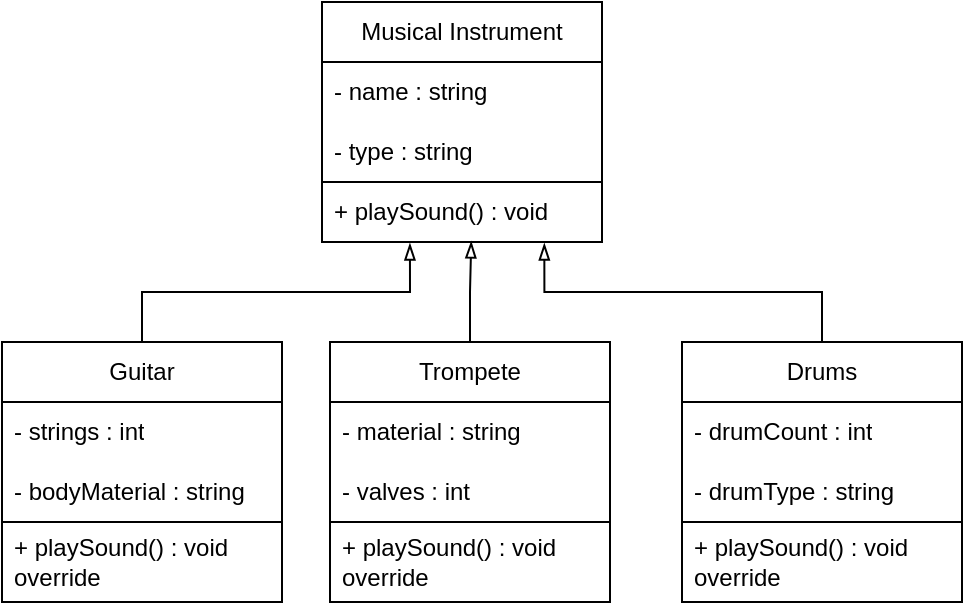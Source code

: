 <mxfile version="24.2.3" type="github">
  <diagram name="Страница — 1" id="Z4n8q5KFlGlHa1rpfWEA">
    <mxGraphModel dx="989" dy="539" grid="1" gridSize="10" guides="1" tooltips="1" connect="1" arrows="1" fold="1" page="1" pageScale="1" pageWidth="827" pageHeight="1169" math="0" shadow="0">
      <root>
        <mxCell id="0" />
        <mxCell id="1" parent="0" />
        <mxCell id="sONO3Z-8GahJpEAdaNop-1" value="Musical Instrument" style="swimlane;fontStyle=0;childLayout=stackLayout;horizontal=1;startSize=30;horizontalStack=0;resizeParent=1;resizeParentMax=0;resizeLast=0;collapsible=1;marginBottom=0;whiteSpace=wrap;html=1;" parent="1" vertex="1">
          <mxGeometry x="340" y="350" width="140" height="120" as="geometry" />
        </mxCell>
        <mxCell id="sONO3Z-8GahJpEAdaNop-2" value="- name : string&amp;nbsp;" style="text;strokeColor=none;fillColor=none;align=left;verticalAlign=middle;spacingLeft=4;spacingRight=4;overflow=hidden;points=[[0,0.5],[1,0.5]];portConstraint=eastwest;rotatable=0;whiteSpace=wrap;html=1;" parent="sONO3Z-8GahJpEAdaNop-1" vertex="1">
          <mxGeometry y="30" width="140" height="30" as="geometry" />
        </mxCell>
        <mxCell id="sONO3Z-8GahJpEAdaNop-3" value="- type : string" style="text;strokeColor=none;fillColor=none;align=left;verticalAlign=middle;spacingLeft=4;spacingRight=4;overflow=hidden;points=[[0,0.5],[1,0.5]];portConstraint=eastwest;rotatable=0;whiteSpace=wrap;html=1;" parent="sONO3Z-8GahJpEAdaNop-1" vertex="1">
          <mxGeometry y="60" width="140" height="30" as="geometry" />
        </mxCell>
        <mxCell id="sONO3Z-8GahJpEAdaNop-4" value="+ playSound() : void " style="text;strokeColor=default;fillColor=none;align=left;verticalAlign=middle;spacingLeft=4;spacingRight=4;overflow=hidden;points=[[0,0.5],[1,0.5]];portConstraint=eastwest;rotatable=0;whiteSpace=wrap;html=1;" parent="sONO3Z-8GahJpEAdaNop-1" vertex="1">
          <mxGeometry y="90" width="140" height="30" as="geometry" />
        </mxCell>
        <mxCell id="sONO3Z-8GahJpEAdaNop-5" value="  Guitar  " style="swimlane;fontStyle=0;childLayout=stackLayout;horizontal=1;startSize=30;horizontalStack=0;resizeParent=1;resizeParentMax=0;resizeLast=0;collapsible=1;marginBottom=0;whiteSpace=wrap;html=1;" parent="1" vertex="1">
          <mxGeometry x="180" y="520" width="140" height="130" as="geometry" />
        </mxCell>
        <mxCell id="sONO3Z-8GahJpEAdaNop-6" value="- strings : int  " style="text;strokeColor=none;fillColor=none;align=left;verticalAlign=middle;spacingLeft=4;spacingRight=4;overflow=hidden;points=[[0,0.5],[1,0.5]];portConstraint=eastwest;rotatable=0;whiteSpace=wrap;html=1;" parent="sONO3Z-8GahJpEAdaNop-5" vertex="1">
          <mxGeometry y="30" width="140" height="30" as="geometry" />
        </mxCell>
        <mxCell id="sONO3Z-8GahJpEAdaNop-19" value="- bodyMaterial : string " style="text;strokeColor=none;fillColor=none;align=left;verticalAlign=middle;spacingLeft=4;spacingRight=4;overflow=hidden;points=[[0,0.5],[1,0.5]];portConstraint=eastwest;rotatable=0;whiteSpace=wrap;html=1;" parent="sONO3Z-8GahJpEAdaNop-5" vertex="1">
          <mxGeometry y="60" width="140" height="30" as="geometry" />
        </mxCell>
        <mxCell id="sONO3Z-8GahJpEAdaNop-8" value="+ playSound() : void override " style="text;strokeColor=default;fillColor=none;align=left;verticalAlign=middle;spacingLeft=4;spacingRight=4;overflow=hidden;points=[[0,0.5],[1,0.5]];portConstraint=eastwest;rotatable=0;whiteSpace=wrap;html=1;" parent="sONO3Z-8GahJpEAdaNop-5" vertex="1">
          <mxGeometry y="90" width="140" height="40" as="geometry" />
        </mxCell>
        <mxCell id="sKspdDKGbOih_QtdrsEN-1" value="" style="edgeStyle=orthogonalEdgeStyle;rounded=0;orthogonalLoop=1;jettySize=auto;html=1;entryX=0.533;entryY=0.991;entryDx=0;entryDy=0;entryPerimeter=0;endArrow=blockThin;endFill=0;" edge="1" parent="1" source="sONO3Z-8GahJpEAdaNop-10" target="sONO3Z-8GahJpEAdaNop-4">
          <mxGeometry relative="1" as="geometry" />
        </mxCell>
        <mxCell id="sONO3Z-8GahJpEAdaNop-10" value="Trompete" style="swimlane;fontStyle=0;childLayout=stackLayout;horizontal=1;startSize=30;horizontalStack=0;resizeParent=1;resizeParentMax=0;resizeLast=0;collapsible=1;marginBottom=0;whiteSpace=wrap;html=1;" parent="1" vertex="1">
          <mxGeometry x="344" y="520" width="140" height="130" as="geometry" />
        </mxCell>
        <mxCell id="sONO3Z-8GahJpEAdaNop-11" value="- material : string " style="text;strokeColor=none;fillColor=none;align=left;verticalAlign=middle;spacingLeft=4;spacingRight=4;overflow=hidden;points=[[0,0.5],[1,0.5]];portConstraint=eastwest;rotatable=0;whiteSpace=wrap;html=1;" parent="sONO3Z-8GahJpEAdaNop-10" vertex="1">
          <mxGeometry y="30" width="140" height="30" as="geometry" />
        </mxCell>
        <mxCell id="sONO3Z-8GahJpEAdaNop-20" value="- valves : int " style="text;strokeColor=none;fillColor=none;align=left;verticalAlign=middle;spacingLeft=4;spacingRight=4;overflow=hidden;points=[[0,0.5],[1,0.5]];portConstraint=eastwest;rotatable=0;whiteSpace=wrap;html=1;" parent="sONO3Z-8GahJpEAdaNop-10" vertex="1">
          <mxGeometry y="60" width="140" height="30" as="geometry" />
        </mxCell>
        <mxCell id="sONO3Z-8GahJpEAdaNop-12" value="+ playSound() : void override  " style="text;strokeColor=default;fillColor=none;align=left;verticalAlign=middle;spacingLeft=4;spacingRight=4;overflow=hidden;points=[[0,0.5],[1,0.5]];portConstraint=eastwest;rotatable=0;whiteSpace=wrap;html=1;" parent="sONO3Z-8GahJpEAdaNop-10" vertex="1">
          <mxGeometry y="90" width="140" height="40" as="geometry" />
        </mxCell>
        <mxCell id="sONO3Z-8GahJpEAdaNop-16" value="Drums" style="swimlane;fontStyle=0;childLayout=stackLayout;horizontal=1;startSize=30;horizontalStack=0;resizeParent=1;resizeParentMax=0;resizeLast=0;collapsible=1;marginBottom=0;whiteSpace=wrap;html=1;" parent="1" vertex="1">
          <mxGeometry x="520" y="520" width="140" height="130" as="geometry" />
        </mxCell>
        <mxCell id="sONO3Z-8GahJpEAdaNop-17" value="- drumCount : int " style="text;strokeColor=none;fillColor=none;align=left;verticalAlign=middle;spacingLeft=4;spacingRight=4;overflow=hidden;points=[[0,0.5],[1,0.5]];portConstraint=eastwest;rotatable=0;whiteSpace=wrap;html=1;" parent="sONO3Z-8GahJpEAdaNop-16" vertex="1">
          <mxGeometry y="30" width="140" height="30" as="geometry" />
        </mxCell>
        <mxCell id="sONO3Z-8GahJpEAdaNop-21" value="- drumType : string " style="text;strokeColor=none;fillColor=none;align=left;verticalAlign=middle;spacingLeft=4;spacingRight=4;overflow=hidden;points=[[0,0.5],[1,0.5]];portConstraint=eastwest;rotatable=0;whiteSpace=wrap;html=1;" parent="sONO3Z-8GahJpEAdaNop-16" vertex="1">
          <mxGeometry y="60" width="140" height="30" as="geometry" />
        </mxCell>
        <mxCell id="sONO3Z-8GahJpEAdaNop-18" value="+ playSound() : void override  " style="text;strokeColor=default;fillColor=none;align=left;verticalAlign=middle;spacingLeft=4;spacingRight=4;overflow=hidden;points=[[0,0.5],[1,0.5]];portConstraint=eastwest;rotatable=0;whiteSpace=wrap;html=1;" parent="sONO3Z-8GahJpEAdaNop-16" vertex="1">
          <mxGeometry y="90" width="140" height="40" as="geometry" />
        </mxCell>
        <mxCell id="sKspdDKGbOih_QtdrsEN-4" style="edgeStyle=orthogonalEdgeStyle;rounded=0;orthogonalLoop=1;jettySize=auto;html=1;entryX=0.314;entryY=1.024;entryDx=0;entryDy=0;entryPerimeter=0;endArrow=blockThin;endFill=0;" edge="1" parent="1" source="sONO3Z-8GahJpEAdaNop-5" target="sONO3Z-8GahJpEAdaNop-4">
          <mxGeometry relative="1" as="geometry" />
        </mxCell>
        <mxCell id="sKspdDKGbOih_QtdrsEN-5" style="edgeStyle=orthogonalEdgeStyle;rounded=0;orthogonalLoop=1;jettySize=auto;html=1;entryX=0.794;entryY=1.024;entryDx=0;entryDy=0;entryPerimeter=0;endArrow=blockThin;endFill=0;" edge="1" parent="1" source="sONO3Z-8GahJpEAdaNop-16" target="sONO3Z-8GahJpEAdaNop-4">
          <mxGeometry relative="1" as="geometry" />
        </mxCell>
      </root>
    </mxGraphModel>
  </diagram>
</mxfile>
